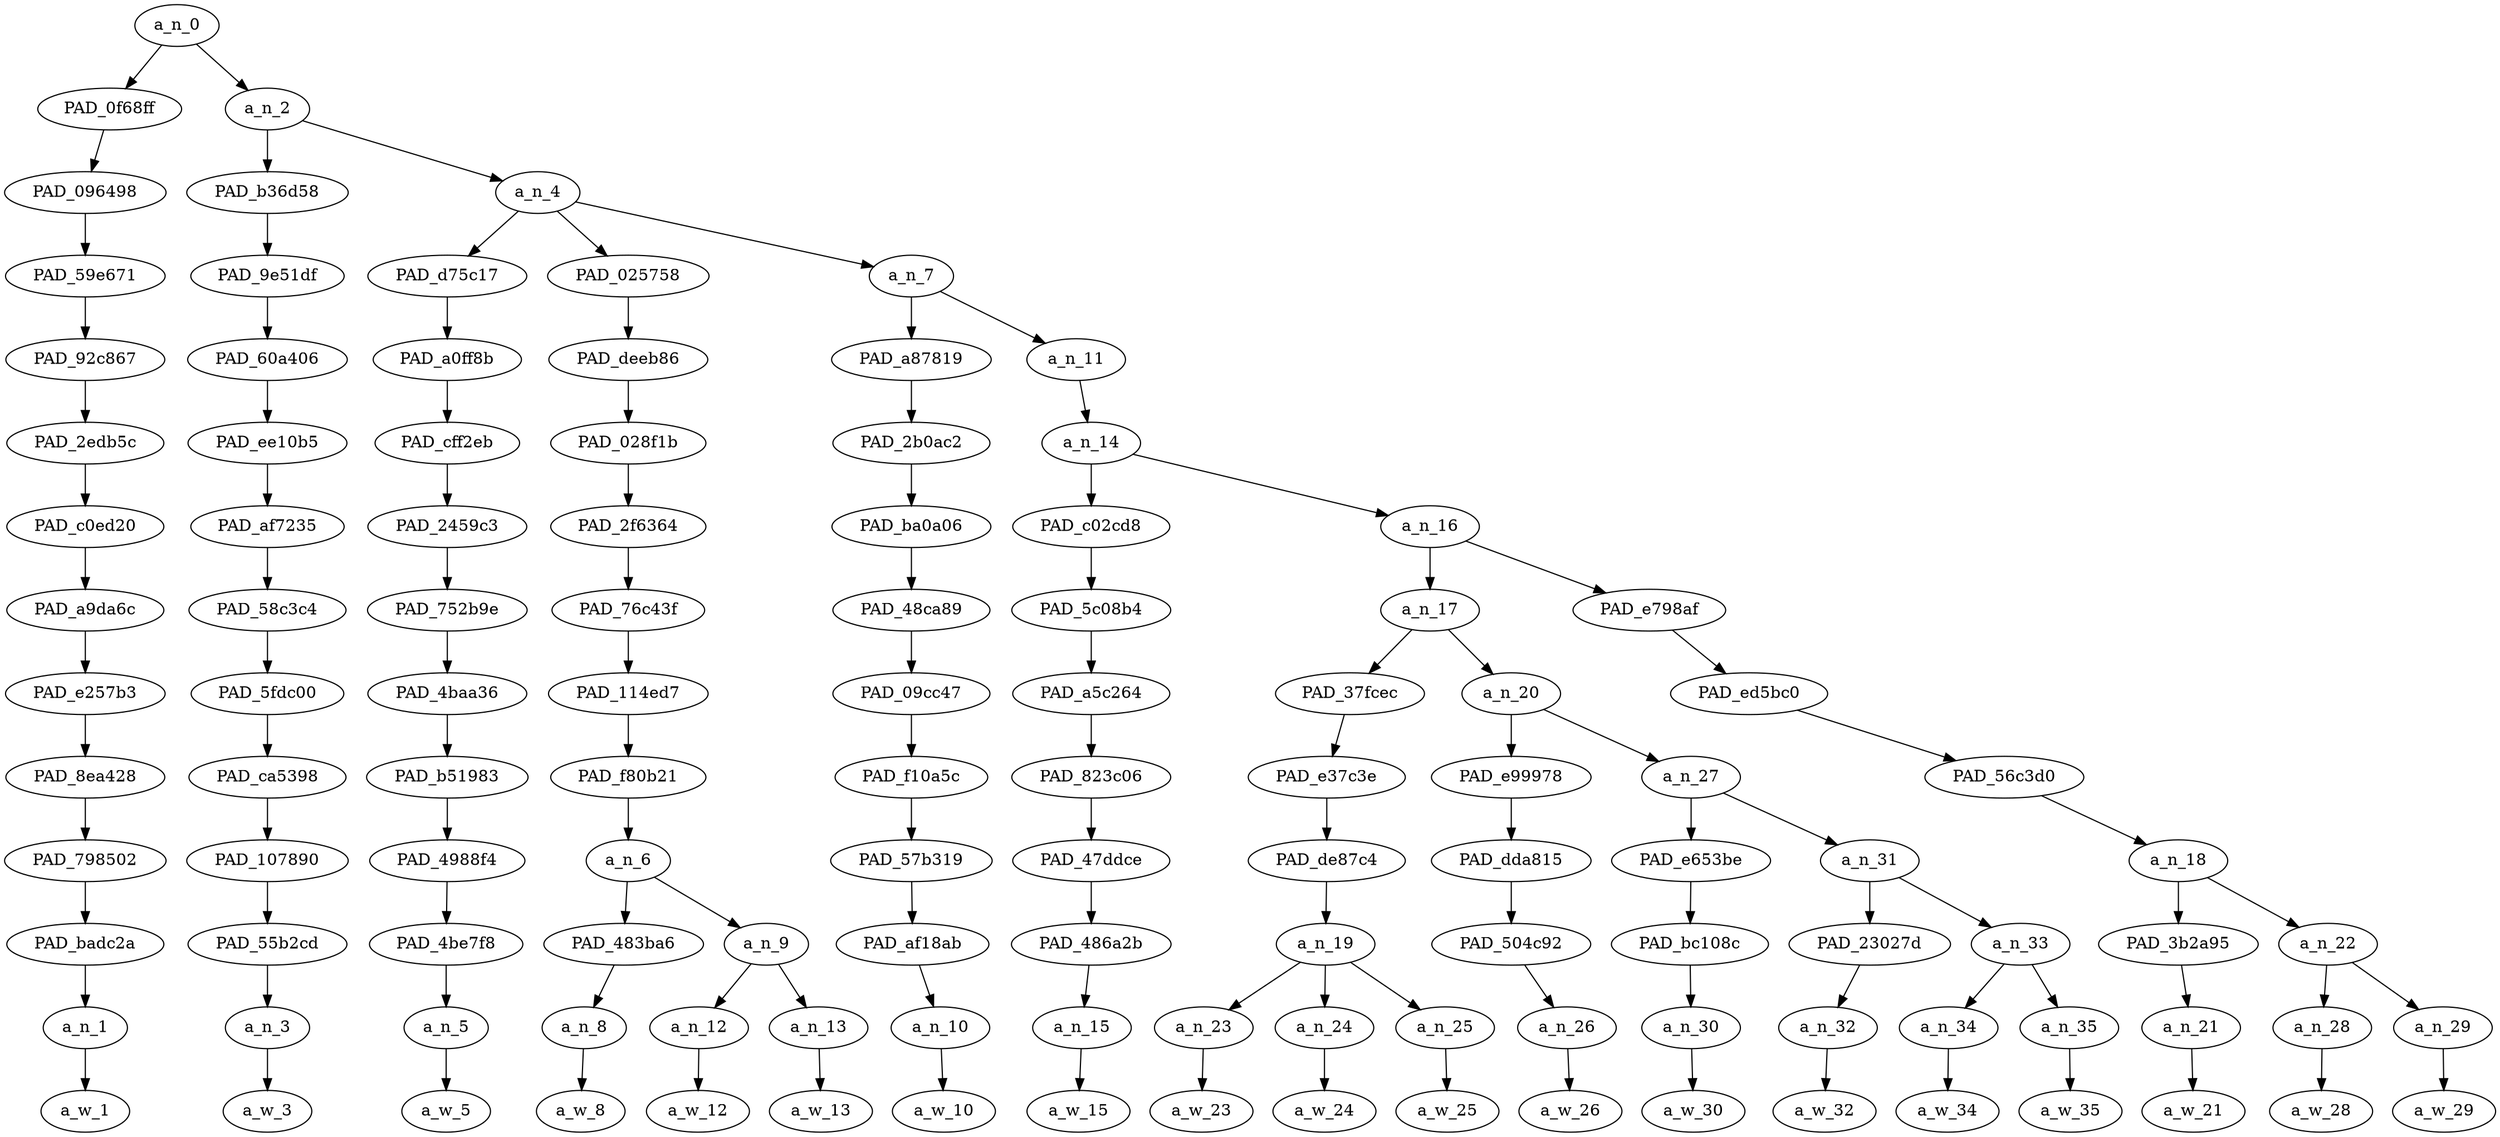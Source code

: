strict digraph "" {
	a_n_0	[div_dir=1,
		index=0,
		level=13,
		pos="1.4085286458333333,13!",
		text_span="[0, 1, 2, 3, 4, 5, 6, 7, 8, 9, 10, 11, 12, 13, 14, 15, 16, 17, 18]",
		value=1.00000000];
	PAD_0f68ff	[div_dir=1,
		index=0,
		level=12,
		pos="0.0,12!",
		text_span="[0]",
		value=0.06622943];
	a_n_0 -> PAD_0f68ff;
	a_n_2	[div_dir=1,
		index=1,
		level=12,
		pos="2.8170572916666665,12!",
		text_span="[1, 2, 3, 4, 5, 6, 7, 8, 9, 10, 11, 12, 13, 14, 15, 16, 17, 18]",
		value=0.93285585];
	a_n_0 -> a_n_2;
	PAD_096498	[div_dir=1,
		index=0,
		level=11,
		pos="0.0,11!",
		text_span="[0]",
		value=0.06622943];
	PAD_0f68ff -> PAD_096498;
	PAD_59e671	[div_dir=1,
		index=0,
		level=10,
		pos="0.0,10!",
		text_span="[0]",
		value=0.06622943];
	PAD_096498 -> PAD_59e671;
	PAD_92c867	[div_dir=1,
		index=0,
		level=9,
		pos="0.0,9!",
		text_span="[0]",
		value=0.06622943];
	PAD_59e671 -> PAD_92c867;
	PAD_2edb5c	[div_dir=1,
		index=0,
		level=8,
		pos="0.0,8!",
		text_span="[0]",
		value=0.06622943];
	PAD_92c867 -> PAD_2edb5c;
	PAD_c0ed20	[div_dir=1,
		index=0,
		level=7,
		pos="0.0,7!",
		text_span="[0]",
		value=0.06622943];
	PAD_2edb5c -> PAD_c0ed20;
	PAD_a9da6c	[div_dir=1,
		index=0,
		level=6,
		pos="0.0,6!",
		text_span="[0]",
		value=0.06622943];
	PAD_c0ed20 -> PAD_a9da6c;
	PAD_e257b3	[div_dir=1,
		index=0,
		level=5,
		pos="0.0,5!",
		text_span="[0]",
		value=0.06622943];
	PAD_a9da6c -> PAD_e257b3;
	PAD_8ea428	[div_dir=1,
		index=0,
		level=4,
		pos="0.0,4!",
		text_span="[0]",
		value=0.06622943];
	PAD_e257b3 -> PAD_8ea428;
	PAD_798502	[div_dir=1,
		index=0,
		level=3,
		pos="0.0,3!",
		text_span="[0]",
		value=0.06622943];
	PAD_8ea428 -> PAD_798502;
	PAD_badc2a	[div_dir=1,
		index=0,
		level=2,
		pos="0.0,2!",
		text_span="[0]",
		value=0.06622943];
	PAD_798502 -> PAD_badc2a;
	a_n_1	[div_dir=1,
		index=0,
		level=1,
		pos="0.0,1!",
		text_span="[0]",
		value=0.06622943];
	PAD_badc2a -> a_n_1;
	a_w_1	[div_dir=0,
		index=0,
		level=0,
		pos="0,0!",
		text_span="[0]",
		value=women];
	a_n_1 -> a_w_1;
	PAD_b36d58	[div_dir=1,
		index=1,
		level=11,
		pos="1.0,11!",
		text_span="[1]",
		value=0.03254653];
	a_n_2 -> PAD_b36d58;
	a_n_4	[div_dir=1,
		index=2,
		level=11,
		pos="4.634114583333333,11!",
		text_span="[2, 3, 4, 5, 6, 7, 8, 9, 10, 11, 12, 13, 14, 15, 16, 17, 18]",
		value=0.89952168];
	a_n_2 -> a_n_4;
	PAD_9e51df	[div_dir=1,
		index=1,
		level=10,
		pos="1.0,10!",
		text_span="[1]",
		value=0.03254653];
	PAD_b36d58 -> PAD_9e51df;
	PAD_60a406	[div_dir=1,
		index=1,
		level=9,
		pos="1.0,9!",
		text_span="[1]",
		value=0.03254653];
	PAD_9e51df -> PAD_60a406;
	PAD_ee10b5	[div_dir=1,
		index=1,
		level=8,
		pos="1.0,8!",
		text_span="[1]",
		value=0.03254653];
	PAD_60a406 -> PAD_ee10b5;
	PAD_af7235	[div_dir=1,
		index=1,
		level=7,
		pos="1.0,7!",
		text_span="[1]",
		value=0.03254653];
	PAD_ee10b5 -> PAD_af7235;
	PAD_58c3c4	[div_dir=1,
		index=1,
		level=6,
		pos="1.0,6!",
		text_span="[1]",
		value=0.03254653];
	PAD_af7235 -> PAD_58c3c4;
	PAD_5fdc00	[div_dir=1,
		index=1,
		level=5,
		pos="1.0,5!",
		text_span="[1]",
		value=0.03254653];
	PAD_58c3c4 -> PAD_5fdc00;
	PAD_ca5398	[div_dir=1,
		index=1,
		level=4,
		pos="1.0,4!",
		text_span="[1]",
		value=0.03254653];
	PAD_5fdc00 -> PAD_ca5398;
	PAD_107890	[div_dir=1,
		index=1,
		level=3,
		pos="1.0,3!",
		text_span="[1]",
		value=0.03254653];
	PAD_ca5398 -> PAD_107890;
	PAD_55b2cd	[div_dir=1,
		index=1,
		level=2,
		pos="1.0,2!",
		text_span="[1]",
		value=0.03254653];
	PAD_107890 -> PAD_55b2cd;
	a_n_3	[div_dir=1,
		index=1,
		level=1,
		pos="1.0,1!",
		text_span="[1]",
		value=0.03254653];
	PAD_55b2cd -> a_n_3;
	a_w_3	[div_dir=0,
		index=1,
		level=0,
		pos="1,0!",
		text_span="[1]",
		value=should];
	a_n_3 -> a_w_3;
	PAD_d75c17	[div_dir=1,
		index=2,
		level=10,
		pos="2.0,10!",
		text_span="[2]",
		value=0.03352626];
	a_n_4 -> PAD_d75c17;
	PAD_025758	[div_dir=1,
		index=3,
		level=10,
		pos="3.75,10!",
		text_span="[3, 4, 5]",
		value=0.10180405];
	a_n_4 -> PAD_025758;
	a_n_7	[div_dir=1,
		index=4,
		level=10,
		pos="8.15234375,10!",
		text_span="[6, 7, 8, 9, 10, 11, 12, 13, 14, 15, 16, 17, 18]",
		value=0.76341927];
	a_n_4 -> a_n_7;
	PAD_a0ff8b	[div_dir=1,
		index=2,
		level=9,
		pos="2.0,9!",
		text_span="[2]",
		value=0.03352626];
	PAD_d75c17 -> PAD_a0ff8b;
	PAD_cff2eb	[div_dir=1,
		index=2,
		level=8,
		pos="2.0,8!",
		text_span="[2]",
		value=0.03352626];
	PAD_a0ff8b -> PAD_cff2eb;
	PAD_2459c3	[div_dir=1,
		index=2,
		level=7,
		pos="2.0,7!",
		text_span="[2]",
		value=0.03352626];
	PAD_cff2eb -> PAD_2459c3;
	PAD_752b9e	[div_dir=1,
		index=2,
		level=6,
		pos="2.0,6!",
		text_span="[2]",
		value=0.03352626];
	PAD_2459c3 -> PAD_752b9e;
	PAD_4baa36	[div_dir=1,
		index=2,
		level=5,
		pos="2.0,5!",
		text_span="[2]",
		value=0.03352626];
	PAD_752b9e -> PAD_4baa36;
	PAD_b51983	[div_dir=1,
		index=2,
		level=4,
		pos="2.0,4!",
		text_span="[2]",
		value=0.03352626];
	PAD_4baa36 -> PAD_b51983;
	PAD_4988f4	[div_dir=1,
		index=2,
		level=3,
		pos="2.0,3!",
		text_span="[2]",
		value=0.03352626];
	PAD_b51983 -> PAD_4988f4;
	PAD_4be7f8	[div_dir=1,
		index=2,
		level=2,
		pos="2.0,2!",
		text_span="[2]",
		value=0.03352626];
	PAD_4988f4 -> PAD_4be7f8;
	a_n_5	[div_dir=1,
		index=2,
		level=1,
		pos="2.0,1!",
		text_span="[2]",
		value=0.03352626];
	PAD_4be7f8 -> a_n_5;
	a_w_5	[div_dir=0,
		index=2,
		level=0,
		pos="2,0!",
		text_span="[2]",
		value=be];
	a_n_5 -> a_w_5;
	PAD_deeb86	[div_dir=1,
		index=3,
		level=9,
		pos="3.75,9!",
		text_span="[3, 4, 5]",
		value=0.10180405];
	PAD_025758 -> PAD_deeb86;
	PAD_028f1b	[div_dir=1,
		index=3,
		level=8,
		pos="3.75,8!",
		text_span="[3, 4, 5]",
		value=0.10180405];
	PAD_deeb86 -> PAD_028f1b;
	PAD_2f6364	[div_dir=1,
		index=3,
		level=7,
		pos="3.75,7!",
		text_span="[3, 4, 5]",
		value=0.10180405];
	PAD_028f1b -> PAD_2f6364;
	PAD_76c43f	[div_dir=1,
		index=3,
		level=6,
		pos="3.75,6!",
		text_span="[3, 4, 5]",
		value=0.10180405];
	PAD_2f6364 -> PAD_76c43f;
	PAD_114ed7	[div_dir=1,
		index=3,
		level=5,
		pos="3.75,5!",
		text_span="[3, 4, 5]",
		value=0.10180405];
	PAD_76c43f -> PAD_114ed7;
	PAD_f80b21	[div_dir=1,
		index=3,
		level=4,
		pos="3.75,4!",
		text_span="[3, 4, 5]",
		value=0.10180405];
	PAD_114ed7 -> PAD_f80b21;
	a_n_6	[div_dir=1,
		index=3,
		level=3,
		pos="3.75,3!",
		text_span="[3, 4, 5]",
		value=0.10180405];
	PAD_f80b21 -> a_n_6;
	PAD_483ba6	[div_dir=-1,
		index=3,
		level=2,
		pos="3.0,2!",
		text_span="[3]",
		value=0.04115534];
	a_n_6 -> PAD_483ba6;
	a_n_9	[div_dir=1,
		index=4,
		level=2,
		pos="4.5,2!",
		text_span="[4, 5]",
		value=0.06049445];
	a_n_6 -> a_n_9;
	a_n_8	[div_dir=-1,
		index=3,
		level=1,
		pos="3.0,1!",
		text_span="[3]",
		value=0.04115534];
	PAD_483ba6 -> a_n_8;
	a_w_8	[div_dir=0,
		index=3,
		level=0,
		pos="3,0!",
		text_span="[3]",
		value=ashamed];
	a_n_8 -> a_w_8;
	a_n_12	[div_dir=1,
		index=4,
		level=1,
		pos="4.0,1!",
		text_span="[4]",
		value=0.02743839];
	a_n_9 -> a_n_12;
	a_n_13	[div_dir=1,
		index=5,
		level=1,
		pos="5.0,1!",
		text_span="[5]",
		value=0.03286727];
	a_n_9 -> a_n_13;
	a_w_12	[div_dir=0,
		index=4,
		level=0,
		pos="4,0!",
		text_span="[4]",
		value=of];
	a_n_12 -> a_w_12;
	a_w_13	[div_dir=0,
		index=5,
		level=0,
		pos="5,0!",
		text_span="[5]",
		value=themselves];
	a_n_13 -> a_w_13;
	PAD_a87819	[div_dir=1,
		index=4,
		level=9,
		pos="6.0,9!",
		text_span="[6]",
		value=0.02837612];
	a_n_7 -> PAD_a87819;
	a_n_11	[div_dir=1,
		index=5,
		level=9,
		pos="10.3046875,9!",
		text_span="[7, 8, 9, 10, 11, 12, 13, 14, 15, 16, 17, 18]",
		value=0.73429771];
	a_n_7 -> a_n_11;
	PAD_2b0ac2	[div_dir=1,
		index=4,
		level=8,
		pos="6.0,8!",
		text_span="[6]",
		value=0.02837612];
	PAD_a87819 -> PAD_2b0ac2;
	PAD_ba0a06	[div_dir=1,
		index=4,
		level=7,
		pos="6.0,7!",
		text_span="[6]",
		value=0.02837612];
	PAD_2b0ac2 -> PAD_ba0a06;
	PAD_48ca89	[div_dir=1,
		index=4,
		level=6,
		pos="6.0,6!",
		text_span="[6]",
		value=0.02837612];
	PAD_ba0a06 -> PAD_48ca89;
	PAD_09cc47	[div_dir=1,
		index=4,
		level=5,
		pos="6.0,5!",
		text_span="[6]",
		value=0.02837612];
	PAD_48ca89 -> PAD_09cc47;
	PAD_f10a5c	[div_dir=1,
		index=4,
		level=4,
		pos="6.0,4!",
		text_span="[6]",
		value=0.02837612];
	PAD_09cc47 -> PAD_f10a5c;
	PAD_57b319	[div_dir=1,
		index=4,
		level=3,
		pos="6.0,3!",
		text_span="[6]",
		value=0.02837612];
	PAD_f10a5c -> PAD_57b319;
	PAD_af18ab	[div_dir=1,
		index=5,
		level=2,
		pos="6.0,2!",
		text_span="[6]",
		value=0.02837612];
	PAD_57b319 -> PAD_af18ab;
	a_n_10	[div_dir=1,
		index=6,
		level=1,
		pos="6.0,1!",
		text_span="[6]",
		value=0.02837612];
	PAD_af18ab -> a_n_10;
	a_w_10	[div_dir=0,
		index=6,
		level=0,
		pos="6,0!",
		text_span="[6]",
		value=for];
	a_n_10 -> a_w_10;
	a_n_14	[div_dir=1,
		index=5,
		level=8,
		pos="10.3046875,8!",
		text_span="[7, 8, 9, 10, 11, 12, 13, 14, 15, 16, 17, 18]",
		value=0.73358779];
	a_n_11 -> a_n_14;
	PAD_c02cd8	[div_dir=1,
		index=5,
		level=7,
		pos="7.0,7!",
		text_span="[7]",
		value=0.04319268];
	a_n_14 -> PAD_c02cd8;
	a_n_16	[div_dir=1,
		index=6,
		level=7,
		pos="13.609375,7!",
		text_span="[8, 9, 10, 11, 12, 13, 14, 15, 16, 17, 18]",
		value=0.68968520];
	a_n_14 -> a_n_16;
	PAD_5c08b4	[div_dir=1,
		index=5,
		level=6,
		pos="7.0,6!",
		text_span="[7]",
		value=0.04319268];
	PAD_c02cd8 -> PAD_5c08b4;
	PAD_a5c264	[div_dir=1,
		index=5,
		level=5,
		pos="7.0,5!",
		text_span="[7]",
		value=0.04319268];
	PAD_5c08b4 -> PAD_a5c264;
	PAD_823c06	[div_dir=1,
		index=5,
		level=4,
		pos="7.0,4!",
		text_span="[7]",
		value=0.04319268];
	PAD_a5c264 -> PAD_823c06;
	PAD_47ddce	[div_dir=1,
		index=5,
		level=3,
		pos="7.0,3!",
		text_span="[7]",
		value=0.04319268];
	PAD_823c06 -> PAD_47ddce;
	PAD_486a2b	[div_dir=1,
		index=6,
		level=2,
		pos="7.0,2!",
		text_span="[7]",
		value=0.04319268];
	PAD_47ddce -> PAD_486a2b;
	a_n_15	[div_dir=1,
		index=7,
		level=1,
		pos="7.0,1!",
		text_span="[7]",
		value=0.04319268];
	PAD_486a2b -> a_n_15;
	a_w_15	[div_dir=0,
		index=7,
		level=0,
		pos="7,0!",
		text_span="[7]",
		value=letting];
	a_n_15 -> a_w_15;
	a_n_17	[div_dir=1,
		index=6,
		level=6,
		pos="10.46875,6!",
		text_span="[8, 9, 10, 11, 12, 13, 14, 15]",
		value=0.57848888];
	a_n_16 -> a_n_17;
	PAD_e798af	[div_dir=1,
		index=7,
		level=6,
		pos="16.75,6!",
		text_span="[16, 17, 18]",
		value=0.11055920];
	a_n_16 -> PAD_e798af;
	PAD_37fcec	[div_dir=1,
		index=6,
		level=5,
		pos="9.0,5!",
		text_span="[8, 9, 10]",
		value=0.22346279];
	a_n_17 -> PAD_37fcec;
	a_n_20	[div_dir=1,
		index=7,
		level=5,
		pos="11.9375,5!",
		text_span="[11, 12, 13, 14, 15]",
		value=0.35447910];
	a_n_17 -> a_n_20;
	PAD_e37c3e	[div_dir=1,
		index=6,
		level=4,
		pos="9.0,4!",
		text_span="[8, 9, 10]",
		value=0.22346279];
	PAD_37fcec -> PAD_e37c3e;
	PAD_de87c4	[div_dir=1,
		index=6,
		level=3,
		pos="9.0,3!",
		text_span="[8, 9, 10]",
		value=0.22346279];
	PAD_e37c3e -> PAD_de87c4;
	a_n_19	[div_dir=1,
		index=7,
		level=2,
		pos="9.0,2!",
		text_span="[8, 9, 10]",
		value=0.22346279];
	PAD_de87c4 -> a_n_19;
	a_n_23	[div_dir=-1,
		index=8,
		level=1,
		pos="8.0,1!",
		text_span="[8]",
		value=0.07699841];
	a_n_19 -> a_n_23;
	a_n_24	[div_dir=1,
		index=9,
		level=1,
		pos="9.0,1!",
		text_span="[9]",
		value=0.08014656];
	a_n_19 -> a_n_24;
	a_n_25	[div_dir=1,
		index=10,
		level=1,
		pos="10.0,1!",
		text_span="[10]",
		value=0.06616774];
	a_n_19 -> a_n_25;
	a_w_23	[div_dir=0,
		index=8,
		level=0,
		pos="8,0!",
		text_span="[8]",
		value=transgender];
	a_n_23 -> a_w_23;
	a_w_24	[div_dir=0,
		index=9,
		level=0,
		pos="9,0!",
		text_span="[9]",
		value=lesbian];
	a_n_24 -> a_w_24;
	a_w_25	[div_dir=0,
		index=10,
		level=0,
		pos="10,0!",
		text_span="[10]",
		value=man];
	a_n_25 -> a_w_25;
	PAD_e99978	[div_dir=1,
		index=7,
		level=4,
		pos="11.0,4!",
		text_span="[11]",
		value=0.06712925];
	a_n_20 -> PAD_e99978;
	a_n_27	[div_dir=1,
		index=8,
		level=4,
		pos="12.875,4!",
		text_span="[12, 13, 14, 15]",
		value=0.28678767];
	a_n_20 -> a_n_27;
	PAD_dda815	[div_dir=1,
		index=7,
		level=3,
		pos="11.0,3!",
		text_span="[11]",
		value=0.06712925];
	PAD_e99978 -> PAD_dda815;
	PAD_504c92	[div_dir=1,
		index=8,
		level=2,
		pos="11.0,2!",
		text_span="[11]",
		value=0.06712925];
	PAD_dda815 -> PAD_504c92;
	a_n_26	[div_dir=1,
		index=11,
		level=1,
		pos="11.0,1!",
		text_span="[11]",
		value=0.06712925];
	PAD_504c92 -> a_n_26;
	a_w_26	[div_dir=0,
		index=11,
		level=0,
		pos="11,0!",
		text_span="[11]",
		value=hating];
	a_n_26 -> a_w_26;
	PAD_e653be	[div_dir=1,
		index=8,
		level=3,
		pos="12.0,3!",
		text_span="[12]",
		value=0.18642547];
	a_n_27 -> PAD_e653be;
	a_n_31	[div_dir=1,
		index=9,
		level=3,
		pos="13.75,3!",
		text_span="[13, 14, 15]",
		value=0.09989715];
	a_n_27 -> a_n_31;
	PAD_bc108c	[div_dir=1,
		index=9,
		level=2,
		pos="12.0,2!",
		text_span="[12]",
		value=0.18642547];
	PAD_e653be -> PAD_bc108c;
	a_n_30	[div_dir=1,
		index=12,
		level=1,
		pos="12.0,1!",
		text_span="[12]",
		value=0.18642547];
	PAD_bc108c -> a_n_30;
	a_w_30	[div_dir=0,
		index=12,
		level=0,
		pos="12,0!",
		text_span="[12]",
		value=dykes];
	a_n_30 -> a_w_30;
	PAD_23027d	[div_dir=1,
		index=10,
		level=2,
		pos="13.0,2!",
		text_span="[13]",
		value=0.03768500];
	a_n_31 -> PAD_23027d;
	a_n_33	[div_dir=1,
		index=11,
		level=2,
		pos="14.5,2!",
		text_span="[14, 15]",
		value=0.06202923];
	a_n_31 -> a_n_33;
	a_n_32	[div_dir=1,
		index=13,
		level=1,
		pos="13.0,1!",
		text_span="[13]",
		value=0.03768500];
	PAD_23027d -> a_n_32;
	a_w_32	[div_dir=0,
		index=13,
		level=0,
		pos="13,0!",
		text_span="[13]",
		value=speak];
	a_n_32 -> a_w_32;
	a_n_34	[div_dir=1,
		index=14,
		level=1,
		pos="14.0,1!",
		text_span="[14]",
		value=0.02873846];
	a_n_33 -> a_n_34;
	a_n_35	[div_dir=1,
		index=15,
		level=1,
		pos="15.0,1!",
		text_span="[15]",
		value=0.03317703];
	a_n_33 -> a_n_35;
	a_w_34	[div_dir=0,
		index=14,
		level=0,
		pos="14,0!",
		text_span="[14]",
		value=for1];
	a_n_34 -> a_w_34;
	a_w_35	[div_dir=0,
		index=15,
		level=0,
		pos="15,0!",
		text_span="[15]",
		value=them];
	a_n_35 -> a_w_35;
	PAD_ed5bc0	[div_dir=1,
		index=8,
		level=5,
		pos="16.75,5!",
		text_span="[16, 17, 18]",
		value=0.11055920];
	PAD_e798af -> PAD_ed5bc0;
	PAD_56c3d0	[div_dir=1,
		index=9,
		level=4,
		pos="16.75,4!",
		text_span="[16, 17, 18]",
		value=0.11055920];
	PAD_ed5bc0 -> PAD_56c3d0;
	a_n_18	[div_dir=1,
		index=10,
		level=3,
		pos="16.75,3!",
		text_span="[16, 17, 18]",
		value=0.11055920];
	PAD_56c3d0 -> a_n_18;
	PAD_3b2a95	[div_dir=1,
		index=12,
		level=2,
		pos="16.0,2!",
		text_span="[16]",
		value=0.04362238];
	a_n_18 -> PAD_3b2a95;
	a_n_22	[div_dir=1,
		index=13,
		level=2,
		pos="17.5,2!",
		text_span="[17, 18]",
		value=0.06661012];
	a_n_18 -> a_n_22;
	a_n_21	[div_dir=1,
		index=16,
		level=1,
		pos="16.0,1!",
		text_span="[16]",
		value=0.04362238];
	PAD_3b2a95 -> a_n_21;
	a_w_21	[div_dir=0,
		index=16,
		level=0,
		pos="16,0!",
		text_span="[16]",
		value=shame];
	a_n_21 -> a_w_21;
	a_n_28	[div_dir=1,
		index=17,
		level=1,
		pos="17.0,1!",
		text_span="[17]",
		value=0.02904053];
	a_n_22 -> a_n_28;
	a_n_29	[div_dir=1,
		index=18,
		level=1,
		pos="18.0,1!",
		text_span="[18]",
		value=0.03728842];
	a_n_22 -> a_n_29;
	a_w_28	[div_dir=0,
		index=17,
		level=0,
		pos="17,0!",
		text_span="[17]",
		value=on];
	a_n_28 -> a_w_28;
	a_w_29	[div_dir=0,
		index=18,
		level=0,
		pos="18,0!",
		text_span="[18]",
		value=you];
	a_n_29 -> a_w_29;
}
